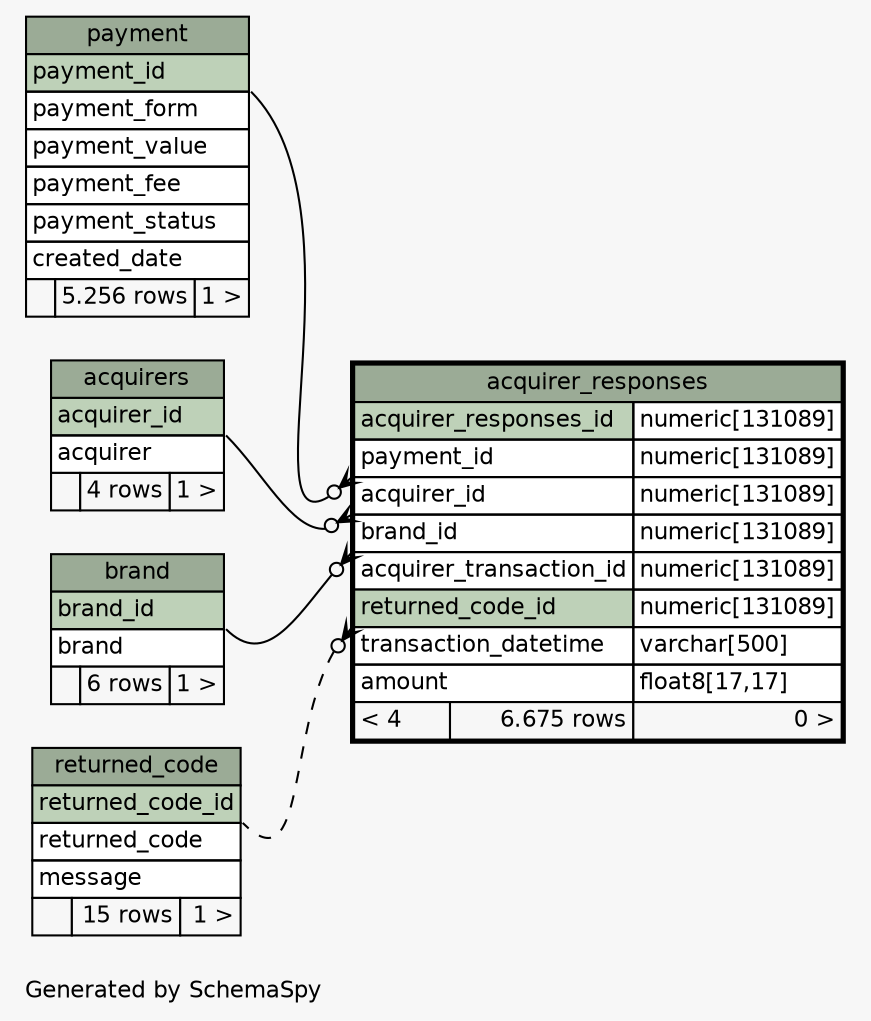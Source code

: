 // dot null on Windows 10 10.0
// SchemaSpy rev 590
digraph "impliedTwoDegreesRelationshipsDiagram" {
  graph [
    rankdir="RL"
    bgcolor="#f7f7f7"
    label="\nGenerated by SchemaSpy"
    labeljust="l"
    nodesep="0.18"
    ranksep="0.46"
    fontname="Helvetica"
    fontsize="11"
  ];
  node [
    fontname="Helvetica"
    fontsize="11"
    shape="plaintext"
  ];
  edge [
    arrowsize="0.8"
  ];
  "acquirer_responses":"acquirer_id":sw -> "acquirers":"acquirer_id":se [arrowhead=none dir=back arrowtail=crowodot];
  "acquirer_responses":"brand_id":sw -> "brand":"brand_id":se [arrowhead=none dir=back arrowtail=crowodot];
  "acquirer_responses":"payment_id":sw -> "payment":"payment_id":se [arrowhead=none dir=back arrowtail=crowodot];
  "acquirer_responses":"returned_code_id":sw -> "returned_code":"returned_code_id":se [arrowhead=none dir=back arrowtail=crowodot style=dashed];
  "acquirer_responses" [
    label=<
    <TABLE BORDER="2" CELLBORDER="1" CELLSPACING="0" BGCOLOR="#ffffff">
      <TR><TD COLSPAN="3" BGCOLOR="#9bab96" ALIGN="CENTER">acquirer_responses</TD></TR>
      <TR><TD PORT="acquirer_responses_id" COLSPAN="2" BGCOLOR="#bed1b8" ALIGN="LEFT">acquirer_responses_id</TD><TD PORT="acquirer_responses_id.type" ALIGN="LEFT">numeric[131089]</TD></TR>
      <TR><TD PORT="payment_id" COLSPAN="2" ALIGN="LEFT">payment_id</TD><TD PORT="payment_id.type" ALIGN="LEFT">numeric[131089]</TD></TR>
      <TR><TD PORT="acquirer_id" COLSPAN="2" ALIGN="LEFT">acquirer_id</TD><TD PORT="acquirer_id.type" ALIGN="LEFT">numeric[131089]</TD></TR>
      <TR><TD PORT="brand_id" COLSPAN="2" ALIGN="LEFT">brand_id</TD><TD PORT="brand_id.type" ALIGN="LEFT">numeric[131089]</TD></TR>
      <TR><TD PORT="acquirer_transaction_id" COLSPAN="2" ALIGN="LEFT">acquirer_transaction_id</TD><TD PORT="acquirer_transaction_id.type" ALIGN="LEFT">numeric[131089]</TD></TR>
      <TR><TD PORT="returned_code_id" COLSPAN="2" BGCOLOR="#bed1b8" ALIGN="LEFT">returned_code_id</TD><TD PORT="returned_code_id.type" ALIGN="LEFT">numeric[131089]</TD></TR>
      <TR><TD PORT="transaction_datetime" COLSPAN="2" ALIGN="LEFT">transaction_datetime</TD><TD PORT="transaction_datetime.type" ALIGN="LEFT">varchar[500]</TD></TR>
      <TR><TD PORT="amount" COLSPAN="2" ALIGN="LEFT">amount</TD><TD PORT="amount.type" ALIGN="LEFT">float8[17,17]</TD></TR>
      <TR><TD ALIGN="LEFT" BGCOLOR="#f7f7f7">&lt; 4</TD><TD ALIGN="RIGHT" BGCOLOR="#f7f7f7">6.675 rows</TD><TD ALIGN="RIGHT" BGCOLOR="#f7f7f7">0 &gt;</TD></TR>
    </TABLE>>
    URL="acquirer_responses.html"
    tooltip="acquirer_responses"
  ];
  "acquirers" [
    label=<
    <TABLE BORDER="0" CELLBORDER="1" CELLSPACING="0" BGCOLOR="#ffffff">
      <TR><TD COLSPAN="3" BGCOLOR="#9bab96" ALIGN="CENTER">acquirers</TD></TR>
      <TR><TD PORT="acquirer_id" COLSPAN="3" BGCOLOR="#bed1b8" ALIGN="LEFT">acquirer_id</TD></TR>
      <TR><TD PORT="acquirer" COLSPAN="3" ALIGN="LEFT">acquirer</TD></TR>
      <TR><TD ALIGN="LEFT" BGCOLOR="#f7f7f7">  </TD><TD ALIGN="RIGHT" BGCOLOR="#f7f7f7">4 rows</TD><TD ALIGN="RIGHT" BGCOLOR="#f7f7f7">1 &gt;</TD></TR>
    </TABLE>>
    URL="acquirers.html"
    tooltip="acquirers"
  ];
  "brand" [
    label=<
    <TABLE BORDER="0" CELLBORDER="1" CELLSPACING="0" BGCOLOR="#ffffff">
      <TR><TD COLSPAN="3" BGCOLOR="#9bab96" ALIGN="CENTER">brand</TD></TR>
      <TR><TD PORT="brand_id" COLSPAN="3" BGCOLOR="#bed1b8" ALIGN="LEFT">brand_id</TD></TR>
      <TR><TD PORT="brand" COLSPAN="3" ALIGN="LEFT">brand</TD></TR>
      <TR><TD ALIGN="LEFT" BGCOLOR="#f7f7f7">  </TD><TD ALIGN="RIGHT" BGCOLOR="#f7f7f7">6 rows</TD><TD ALIGN="RIGHT" BGCOLOR="#f7f7f7">1 &gt;</TD></TR>
    </TABLE>>
    URL="brand.html"
    tooltip="brand"
  ];
  "payment" [
    label=<
    <TABLE BORDER="0" CELLBORDER="1" CELLSPACING="0" BGCOLOR="#ffffff">
      <TR><TD COLSPAN="3" BGCOLOR="#9bab96" ALIGN="CENTER">payment</TD></TR>
      <TR><TD PORT="payment_id" COLSPAN="3" BGCOLOR="#bed1b8" ALIGN="LEFT">payment_id</TD></TR>
      <TR><TD PORT="payment_form" COLSPAN="3" ALIGN="LEFT">payment_form</TD></TR>
      <TR><TD PORT="payment_value" COLSPAN="3" ALIGN="LEFT">payment_value</TD></TR>
      <TR><TD PORT="payment_fee" COLSPAN="3" ALIGN="LEFT">payment_fee</TD></TR>
      <TR><TD PORT="payment_status" COLSPAN="3" ALIGN="LEFT">payment_status</TD></TR>
      <TR><TD PORT="created_date" COLSPAN="3" ALIGN="LEFT">created_date</TD></TR>
      <TR><TD ALIGN="LEFT" BGCOLOR="#f7f7f7">  </TD><TD ALIGN="RIGHT" BGCOLOR="#f7f7f7">5.256 rows</TD><TD ALIGN="RIGHT" BGCOLOR="#f7f7f7">1 &gt;</TD></TR>
    </TABLE>>
    URL="payment.html"
    tooltip="payment"
  ];
  "returned_code" [
    label=<
    <TABLE BORDER="0" CELLBORDER="1" CELLSPACING="0" BGCOLOR="#ffffff">
      <TR><TD COLSPAN="3" BGCOLOR="#9bab96" ALIGN="CENTER">returned_code</TD></TR>
      <TR><TD PORT="returned_code_id" COLSPAN="3" BGCOLOR="#bed1b8" ALIGN="LEFT">returned_code_id</TD></TR>
      <TR><TD PORT="returned_code" COLSPAN="3" ALIGN="LEFT">returned_code</TD></TR>
      <TR><TD PORT="message" COLSPAN="3" ALIGN="LEFT">message</TD></TR>
      <TR><TD ALIGN="LEFT" BGCOLOR="#f7f7f7">  </TD><TD ALIGN="RIGHT" BGCOLOR="#f7f7f7">15 rows</TD><TD ALIGN="RIGHT" BGCOLOR="#f7f7f7">1 &gt;</TD></TR>
    </TABLE>>
    URL="returned_code.html"
    tooltip="returned_code"
  ];
}
